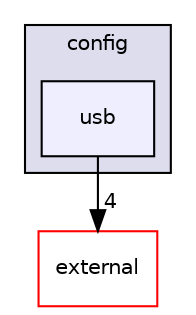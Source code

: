 digraph "/home/developer/mtrain-firmware/BSP/config/usb" {
  compound=true
  node [ fontsize="10", fontname="Helvetica"];
  edge [ labelfontsize="10", labelfontname="Helvetica"];
  subgraph clusterdir_2d1729a287dc608c9a490cc7e0110d19 {
    graph [ bgcolor="#ddddee", pencolor="black", label="config" fontname="Helvetica", fontsize="10", URL="dir_2d1729a287dc608c9a490cc7e0110d19.html"]
  dir_78e6d2f99ff71d4b98c9ff37585e609b [shape=box, label="usb", style="filled", fillcolor="#eeeeff", pencolor="black", URL="dir_78e6d2f99ff71d4b98c9ff37585e609b.html"];
  }
  dir_397d9aeee4af8edecac90968d93b57df [shape=box label="external" fillcolor="white" style="filled" color="red" URL="dir_397d9aeee4af8edecac90968d93b57df.html"];
  dir_78e6d2f99ff71d4b98c9ff37585e609b->dir_397d9aeee4af8edecac90968d93b57df [headlabel="4", labeldistance=1.5 headhref="dir_000012_000015.html"];
}

